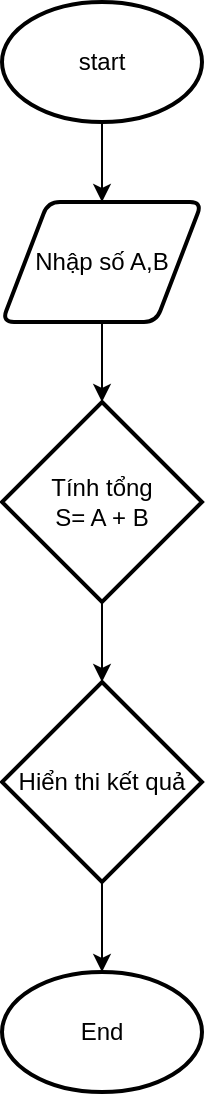 <mxfile version="25.0.2">
  <diagram id="C5RBs43oDa-KdzZeNtuy" name="Page-1">
    <mxGraphModel dx="794" dy="557" grid="1" gridSize="10" guides="1" tooltips="1" connect="1" arrows="1" fold="1" page="1" pageScale="1" pageWidth="827" pageHeight="1169" math="0" shadow="0">
      <root>
        <mxCell id="WIyWlLk6GJQsqaUBKTNV-0" />
        <mxCell id="WIyWlLk6GJQsqaUBKTNV-1" parent="WIyWlLk6GJQsqaUBKTNV-0" />
        <mxCell id="iE5yLT7WSiIGgC2YFnZj-2" style="edgeStyle=orthogonalEdgeStyle;rounded=0;orthogonalLoop=1;jettySize=auto;html=1;exitX=0.5;exitY=1;exitDx=0;exitDy=0;exitPerimeter=0;entryX=0.5;entryY=0;entryDx=0;entryDy=0;" edge="1" parent="WIyWlLk6GJQsqaUBKTNV-1" source="iE5yLT7WSiIGgC2YFnZj-0" target="iE5yLT7WSiIGgC2YFnZj-1">
          <mxGeometry relative="1" as="geometry" />
        </mxCell>
        <mxCell id="iE5yLT7WSiIGgC2YFnZj-0" value="start" style="strokeWidth=2;html=1;shape=mxgraph.flowchart.start_1;whiteSpace=wrap;" vertex="1" parent="WIyWlLk6GJQsqaUBKTNV-1">
          <mxGeometry x="364" y="40" width="100" height="60" as="geometry" />
        </mxCell>
        <mxCell id="iE5yLT7WSiIGgC2YFnZj-1" value="Nhập số A,B" style="shape=parallelogram;html=1;strokeWidth=2;perimeter=parallelogramPerimeter;whiteSpace=wrap;rounded=1;arcSize=12;size=0.23;" vertex="1" parent="WIyWlLk6GJQsqaUBKTNV-1">
          <mxGeometry x="364" y="140" width="100" height="60" as="geometry" />
        </mxCell>
        <mxCell id="iE5yLT7WSiIGgC2YFnZj-3" value="Tính tổng&lt;div&gt;S= A + B&lt;/div&gt;" style="strokeWidth=2;html=1;shape=mxgraph.flowchart.decision;whiteSpace=wrap;" vertex="1" parent="WIyWlLk6GJQsqaUBKTNV-1">
          <mxGeometry x="364" y="240" width="100" height="100" as="geometry" />
        </mxCell>
        <mxCell id="iE5yLT7WSiIGgC2YFnZj-4" style="edgeStyle=orthogonalEdgeStyle;rounded=0;orthogonalLoop=1;jettySize=auto;html=1;exitX=0.5;exitY=1;exitDx=0;exitDy=0;entryX=0.5;entryY=0;entryDx=0;entryDy=0;entryPerimeter=0;" edge="1" parent="WIyWlLk6GJQsqaUBKTNV-1" source="iE5yLT7WSiIGgC2YFnZj-1" target="iE5yLT7WSiIGgC2YFnZj-3">
          <mxGeometry relative="1" as="geometry" />
        </mxCell>
        <mxCell id="iE5yLT7WSiIGgC2YFnZj-5" value="Hiển thi kết quả" style="strokeWidth=2;html=1;shape=mxgraph.flowchart.decision;whiteSpace=wrap;" vertex="1" parent="WIyWlLk6GJQsqaUBKTNV-1">
          <mxGeometry x="364" y="380" width="100" height="100" as="geometry" />
        </mxCell>
        <mxCell id="iE5yLT7WSiIGgC2YFnZj-6" style="edgeStyle=orthogonalEdgeStyle;rounded=0;orthogonalLoop=1;jettySize=auto;html=1;exitX=0.5;exitY=1;exitDx=0;exitDy=0;exitPerimeter=0;entryX=0.5;entryY=0;entryDx=0;entryDy=0;entryPerimeter=0;" edge="1" parent="WIyWlLk6GJQsqaUBKTNV-1" source="iE5yLT7WSiIGgC2YFnZj-3" target="iE5yLT7WSiIGgC2YFnZj-5">
          <mxGeometry relative="1" as="geometry" />
        </mxCell>
        <mxCell id="iE5yLT7WSiIGgC2YFnZj-7" value="End" style="strokeWidth=2;html=1;shape=mxgraph.flowchart.start_1;whiteSpace=wrap;" vertex="1" parent="WIyWlLk6GJQsqaUBKTNV-1">
          <mxGeometry x="364" y="525" width="100" height="60" as="geometry" />
        </mxCell>
        <mxCell id="iE5yLT7WSiIGgC2YFnZj-8" style="edgeStyle=orthogonalEdgeStyle;rounded=0;orthogonalLoop=1;jettySize=auto;html=1;exitX=0.5;exitY=1;exitDx=0;exitDy=0;exitPerimeter=0;entryX=0.5;entryY=0;entryDx=0;entryDy=0;entryPerimeter=0;" edge="1" parent="WIyWlLk6GJQsqaUBKTNV-1" source="iE5yLT7WSiIGgC2YFnZj-5" target="iE5yLT7WSiIGgC2YFnZj-7">
          <mxGeometry relative="1" as="geometry" />
        </mxCell>
      </root>
    </mxGraphModel>
  </diagram>
</mxfile>
